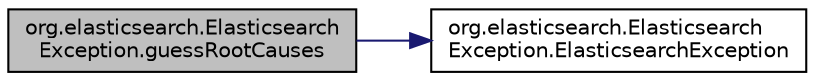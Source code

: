 digraph "org.elasticsearch.ElasticsearchException.guessRootCauses"
{
  edge [fontname="Helvetica",fontsize="10",labelfontname="Helvetica",labelfontsize="10"];
  node [fontname="Helvetica",fontsize="10",shape=record];
  rankdir="LR";
  Node46 [label="org.elasticsearch.Elasticsearch\lException.guessRootCauses",height=0.2,width=0.4,color="black", fillcolor="grey75", style="filled", fontcolor="black"];
  Node46 -> Node47 [color="midnightblue",fontsize="10",style="solid"];
  Node47 [label="org.elasticsearch.Elasticsearch\lException.ElasticsearchException",height=0.2,width=0.4,color="black", fillcolor="white", style="filled",URL="$classorg_1_1elasticsearch_1_1_elasticsearch_exception.html#ae6a6289693dfd265ad9167eb30918c3f"];
}
